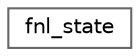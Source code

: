 digraph "Graphical Class Hierarchy"
{
 // LATEX_PDF_SIZE
  bgcolor="transparent";
  edge [fontname=Helvetica,fontsize=10,labelfontname=Helvetica,labelfontsize=10];
  node [fontname=Helvetica,fontsize=10,shape=box,height=0.2,width=0.4];
  rankdir="LR";
  Node0 [id="Node000000",label="fnl_state",height=0.2,width=0.4,color="grey40", fillcolor="white", style="filled",URL="$structfnl__state.html",tooltip=" "];
}
